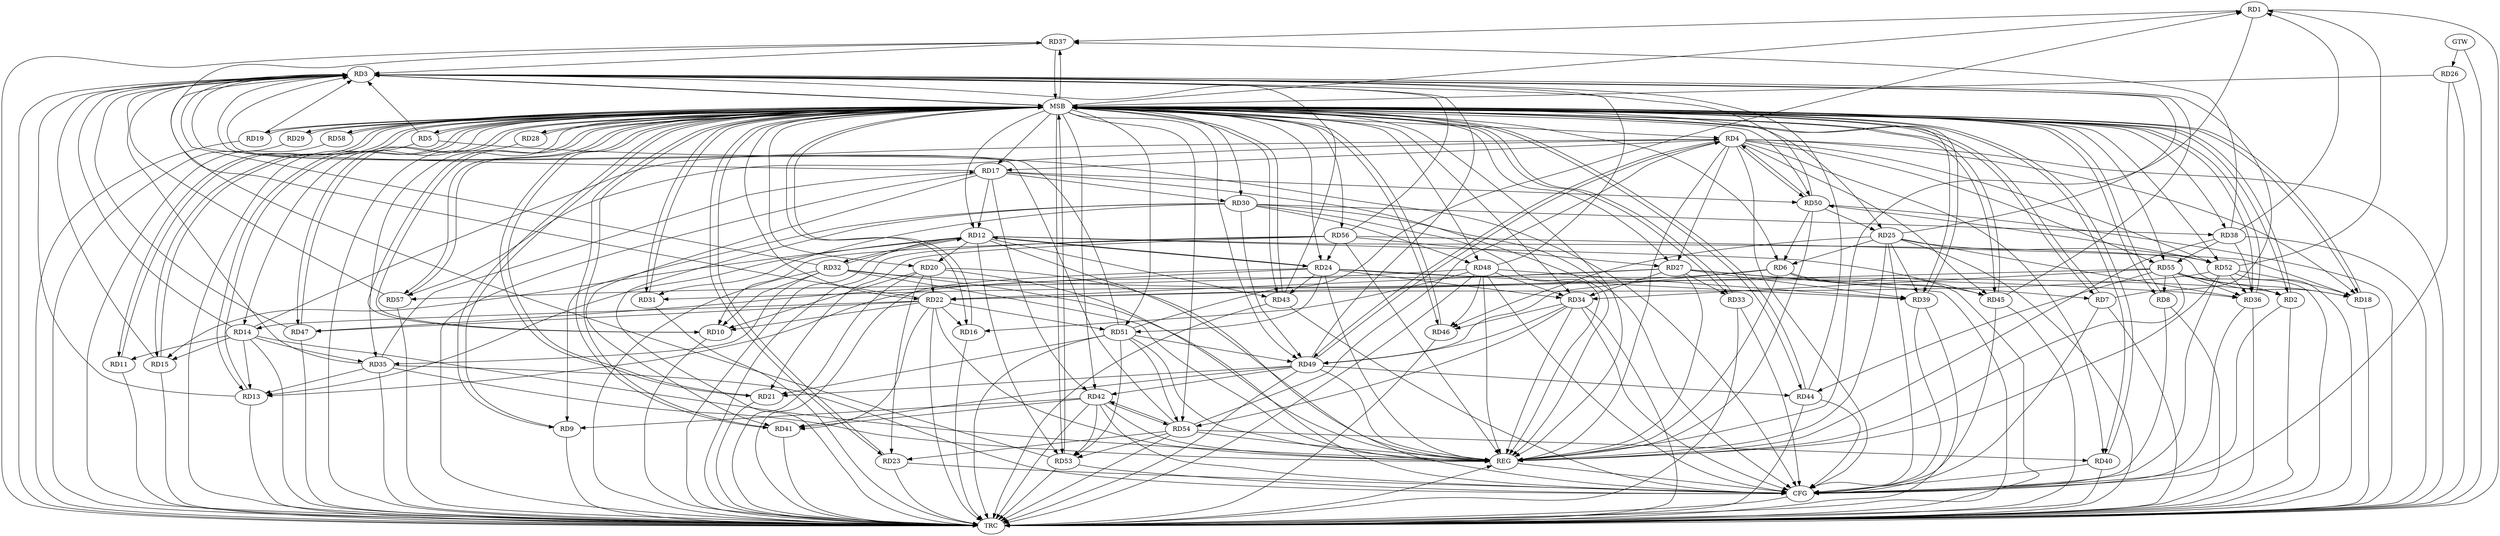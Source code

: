 strict digraph G {
  RD1 [ label="RD1" ];
  RD2 [ label="RD2" ];
  RD3 [ label="RD3" ];
  RD4 [ label="RD4" ];
  RD5 [ label="RD5" ];
  RD6 [ label="RD6" ];
  RD7 [ label="RD7" ];
  RD8 [ label="RD8" ];
  RD9 [ label="RD9" ];
  RD10 [ label="RD10" ];
  RD11 [ label="RD11" ];
  RD12 [ label="RD12" ];
  RD13 [ label="RD13" ];
  RD14 [ label="RD14" ];
  RD15 [ label="RD15" ];
  RD16 [ label="RD16" ];
  RD17 [ label="RD17" ];
  RD18 [ label="RD18" ];
  RD19 [ label="RD19" ];
  RD20 [ label="RD20" ];
  RD21 [ label="RD21" ];
  RD22 [ label="RD22" ];
  RD23 [ label="RD23" ];
  RD24 [ label="RD24" ];
  RD25 [ label="RD25" ];
  RD26 [ label="RD26" ];
  RD27 [ label="RD27" ];
  RD28 [ label="RD28" ];
  RD29 [ label="RD29" ];
  RD30 [ label="RD30" ];
  RD31 [ label="RD31" ];
  RD32 [ label="RD32" ];
  RD33 [ label="RD33" ];
  RD34 [ label="RD34" ];
  RD35 [ label="RD35" ];
  RD36 [ label="RD36" ];
  RD37 [ label="RD37" ];
  RD38 [ label="RD38" ];
  RD39 [ label="RD39" ];
  RD40 [ label="RD40" ];
  RD41 [ label="RD41" ];
  RD42 [ label="RD42" ];
  RD43 [ label="RD43" ];
  RD44 [ label="RD44" ];
  RD45 [ label="RD45" ];
  RD46 [ label="RD46" ];
  RD47 [ label="RD47" ];
  RD48 [ label="RD48" ];
  RD49 [ label="RD49" ];
  RD50 [ label="RD50" ];
  RD51 [ label="RD51" ];
  RD52 [ label="RD52" ];
  RD53 [ label="RD53" ];
  RD54 [ label="RD54" ];
  RD55 [ label="RD55" ];
  RD56 [ label="RD56" ];
  RD57 [ label="RD57" ];
  RD58 [ label="RD58" ];
  GTW [ label="GTW" ];
  REG [ label="REG" ];
  MSB [ label="MSB" ];
  CFG [ label="CFG" ];
  TRC [ label="TRC" ];
  RD1 -> RD37;
  RD38 -> RD1;
  RD51 -> RD1;
  RD52 -> RD1;
  RD24 -> RD2;
  RD55 -> RD2;
  RD17 -> RD3;
  RD48 -> RD3;
  RD49 -> RD3;
  RD51 -> RD3;
  RD54 -> RD3;
  RD14 -> RD4;
  RD4 -> RD17;
  RD4 -> RD18;
  RD4 -> RD27;
  RD4 -> RD40;
  RD4 -> RD45;
  RD4 -> RD49;
  RD49 -> RD4;
  RD4 -> RD50;
  RD50 -> RD4;
  RD4 -> RD52;
  RD54 -> RD4;
  RD4 -> RD55;
  RD4 -> RD57;
  RD25 -> RD6;
  RD6 -> RD31;
  RD6 -> RD45;
  RD6 -> RD49;
  RD50 -> RD6;
  RD27 -> RD7;
  RD55 -> RD8;
  RD30 -> RD9;
  RD42 -> RD9;
  RD20 -> RD10;
  RD22 -> RD10;
  RD32 -> RD10;
  RD56 -> RD10;
  RD14 -> RD11;
  RD12 -> RD13;
  RD12 -> RD15;
  RD17 -> RD12;
  RD12 -> RD18;
  RD12 -> RD20;
  RD12 -> RD24;
  RD24 -> RD12;
  RD12 -> RD32;
  RD32 -> RD12;
  RD12 -> RD43;
  RD12 -> RD45;
  RD12 -> RD53;
  RD14 -> RD13;
  RD27 -> RD13;
  RD35 -> RD13;
  RD14 -> RD15;
  RD22 -> RD14;
  RD14 -> RD35;
  RD22 -> RD16;
  RD48 -> RD16;
  RD17 -> RD30;
  RD35 -> RD17;
  RD17 -> RD41;
  RD17 -> RD42;
  RD17 -> RD50;
  RD52 -> RD18;
  RD55 -> RD18;
  RD56 -> RD18;
  RD20 -> RD22;
  RD20 -> RD23;
  RD49 -> RD21;
  RD51 -> RD21;
  RD56 -> RD21;
  RD27 -> RD22;
  RD22 -> RD37;
  RD22 -> RD41;
  RD22 -> RD47;
  RD22 -> RD51;
  RD52 -> RD22;
  RD55 -> RD22;
  RD54 -> RD23;
  RD24 -> RD34;
  RD24 -> RD39;
  RD24 -> RD43;
  RD24 -> RD47;
  RD24 -> RD51;
  RD56 -> RD24;
  RD25 -> RD36;
  RD25 -> RD39;
  RD25 -> RD46;
  RD50 -> RD25;
  RD25 -> RD52;
  RD27 -> RD33;
  RD27 -> RD34;
  RD27 -> RD39;
  RD56 -> RD27;
  RD30 -> RD31;
  RD30 -> RD38;
  RD30 -> RD48;
  RD30 -> RD49;
  RD32 -> RD35;
  RD32 -> RD36;
  RD34 -> RD46;
  RD48 -> RD34;
  RD34 -> RD49;
  RD34 -> RD54;
  RD55 -> RD34;
  RD38 -> RD36;
  RD52 -> RD36;
  RD55 -> RD36;
  RD38 -> RD37;
  RD38 -> RD55;
  RD48 -> RD39;
  RD54 -> RD40;
  RD42 -> RD41;
  RD49 -> RD41;
  RD49 -> RD42;
  RD42 -> RD53;
  RD42 -> RD54;
  RD54 -> RD42;
  RD49 -> RD44;
  RD55 -> RD44;
  RD48 -> RD46;
  RD48 -> RD57;
  RD51 -> RD49;
  RD52 -> RD50;
  RD51 -> RD53;
  RD51 -> RD54;
  RD54 -> RD53;
  GTW -> RD26;
  RD1 -> REG;
  RD4 -> REG;
  RD6 -> REG;
  RD12 -> REG;
  RD14 -> REG;
  RD17 -> REG;
  RD20 -> REG;
  RD22 -> REG;
  RD24 -> REG;
  RD25 -> REG;
  RD27 -> REG;
  RD30 -> REG;
  RD32 -> REG;
  RD34 -> REG;
  RD35 -> REG;
  RD38 -> REG;
  RD42 -> REG;
  RD48 -> REG;
  RD49 -> REG;
  RD50 -> REG;
  RD51 -> REG;
  RD52 -> REG;
  RD54 -> REG;
  RD55 -> REG;
  RD56 -> REG;
  RD2 -> MSB;
  MSB -> RD5;
  MSB -> RD15;
  MSB -> RD27;
  MSB -> REG;
  RD3 -> MSB;
  MSB -> RD2;
  MSB -> RD9;
  MSB -> RD42;
  MSB -> RD51;
  MSB -> RD56;
  RD5 -> MSB;
  MSB -> RD20;
  MSB -> RD45;
  MSB -> RD57;
  MSB -> RD58;
  RD7 -> MSB;
  MSB -> RD6;
  MSB -> RD31;
  MSB -> RD54;
  RD8 -> MSB;
  MSB -> RD10;
  MSB -> RD34;
  MSB -> RD38;
  RD9 -> MSB;
  MSB -> RD18;
  RD10 -> MSB;
  MSB -> RD11;
  MSB -> RD17;
  MSB -> RD35;
  MSB -> RD39;
  RD11 -> MSB;
  MSB -> RD50;
  RD13 -> MSB;
  MSB -> RD22;
  MSB -> RD25;
  MSB -> RD40;
  MSB -> RD41;
  MSB -> RD53;
  RD15 -> MSB;
  MSB -> RD23;
  MSB -> RD29;
  RD16 -> MSB;
  RD18 -> MSB;
  MSB -> RD4;
  MSB -> RD8;
  MSB -> RD14;
  MSB -> RD43;
  RD19 -> MSB;
  MSB -> RD16;
  MSB -> RD44;
  MSB -> RD52;
  RD21 -> MSB;
  MSB -> RD24;
  RD23 -> MSB;
  MSB -> RD1;
  MSB -> RD3;
  MSB -> RD33;
  MSB -> RD37;
  MSB -> RD46;
  RD26 -> MSB;
  MSB -> RD12;
  MSB -> RD48;
  RD28 -> MSB;
  MSB -> RD7;
  MSB -> RD30;
  RD29 -> MSB;
  MSB -> RD28;
  MSB -> RD55;
  RD31 -> MSB;
  MSB -> RD21;
  RD33 -> MSB;
  MSB -> RD49;
  RD36 -> MSB;
  RD37 -> MSB;
  MSB -> RD36;
  RD39 -> MSB;
  RD40 -> MSB;
  MSB -> RD13;
  RD41 -> MSB;
  MSB -> RD47;
  RD43 -> MSB;
  RD44 -> MSB;
  RD45 -> MSB;
  RD46 -> MSB;
  MSB -> RD19;
  RD47 -> MSB;
  RD53 -> MSB;
  RD57 -> MSB;
  RD58 -> MSB;
  RD4 -> CFG;
  RD48 -> CFG;
  RD52 -> CFG;
  RD42 -> CFG;
  RD20 -> CFG;
  RD45 -> CFG;
  RD33 -> CFG;
  RD8 -> CFG;
  RD35 -> CFG;
  RD43 -> CFG;
  RD34 -> CFG;
  RD32 -> CFG;
  RD7 -> CFG;
  RD25 -> CFG;
  RD36 -> CFG;
  RD23 -> CFG;
  RD40 -> CFG;
  RD44 -> CFG;
  RD30 -> CFG;
  RD53 -> CFG;
  RD26 -> CFG;
  RD2 -> CFG;
  RD39 -> CFG;
  RD5 -> CFG;
  REG -> CFG;
  RD1 -> TRC;
  RD2 -> TRC;
  RD3 -> TRC;
  RD4 -> TRC;
  RD5 -> TRC;
  RD6 -> TRC;
  RD7 -> TRC;
  RD8 -> TRC;
  RD9 -> TRC;
  RD10 -> TRC;
  RD11 -> TRC;
  RD12 -> TRC;
  RD13 -> TRC;
  RD14 -> TRC;
  RD15 -> TRC;
  RD16 -> TRC;
  RD17 -> TRC;
  RD18 -> TRC;
  RD19 -> TRC;
  RD20 -> TRC;
  RD21 -> TRC;
  RD22 -> TRC;
  RD23 -> TRC;
  RD24 -> TRC;
  RD25 -> TRC;
  RD26 -> TRC;
  RD27 -> TRC;
  RD28 -> TRC;
  RD29 -> TRC;
  RD30 -> TRC;
  RD31 -> TRC;
  RD32 -> TRC;
  RD33 -> TRC;
  RD34 -> TRC;
  RD35 -> TRC;
  RD36 -> TRC;
  RD37 -> TRC;
  RD38 -> TRC;
  RD39 -> TRC;
  RD40 -> TRC;
  RD41 -> TRC;
  RD42 -> TRC;
  RD43 -> TRC;
  RD44 -> TRC;
  RD45 -> TRC;
  RD46 -> TRC;
  RD47 -> TRC;
  RD48 -> TRC;
  RD49 -> TRC;
  RD50 -> TRC;
  RD51 -> TRC;
  RD52 -> TRC;
  RD53 -> TRC;
  RD54 -> TRC;
  RD55 -> TRC;
  RD56 -> TRC;
  RD57 -> TRC;
  RD58 -> TRC;
  GTW -> TRC;
  CFG -> TRC;
  TRC -> REG;
  RD45 -> RD3;
  RD53 -> RD3;
  RD7 -> RD3;
  RD25 -> RD3;
  RD14 -> RD3;
  RD13 -> RD3;
  RD50 -> RD3;
  RD32 -> RD3;
  RD43 -> RD3;
  RD44 -> RD3;
  RD47 -> RD3;
  RD37 -> RD3;
  RD15 -> RD3;
  RD56 -> RD3;
  RD35 -> RD3;
  RD57 -> RD3;
  RD19 -> RD3;
  RD5 -> RD3;
}
